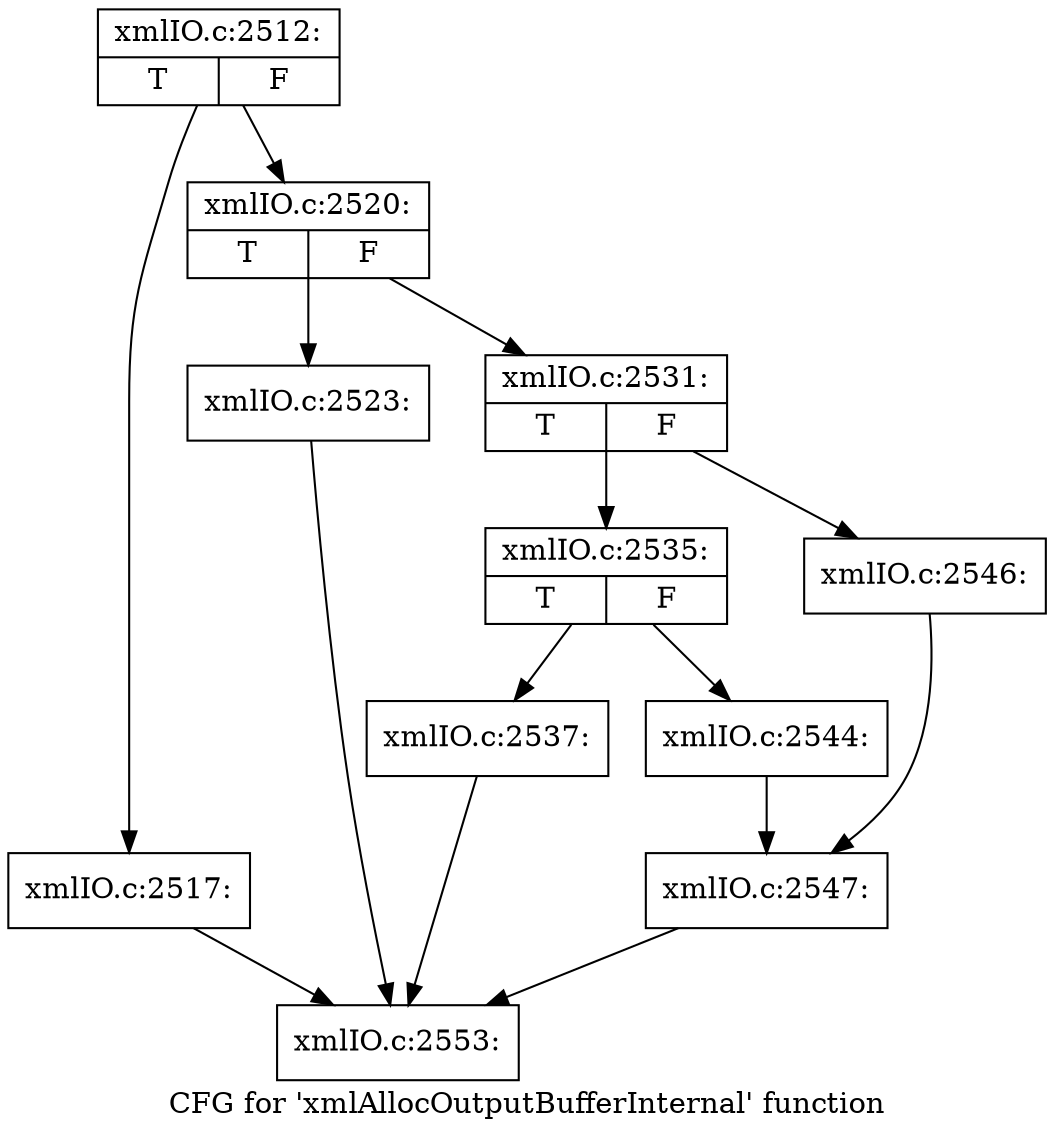 digraph "CFG for 'xmlAllocOutputBufferInternal' function" {
	label="CFG for 'xmlAllocOutputBufferInternal' function";

	Node0x520d9d0 [shape=record,label="{xmlIO.c:2512:|{<s0>T|<s1>F}}"];
	Node0x520d9d0 -> Node0x527df20;
	Node0x520d9d0 -> Node0x527df70;
	Node0x527df20 [shape=record,label="{xmlIO.c:2517:}"];
	Node0x527df20 -> Node0x5275ec0;
	Node0x527df70 [shape=record,label="{xmlIO.c:2520:|{<s0>T|<s1>F}}"];
	Node0x527df70 -> Node0x5289fb0;
	Node0x527df70 -> Node0x528a000;
	Node0x5289fb0 [shape=record,label="{xmlIO.c:2523:}"];
	Node0x5289fb0 -> Node0x5275ec0;
	Node0x528a000 [shape=record,label="{xmlIO.c:2531:|{<s0>T|<s1>F}}"];
	Node0x528a000 -> Node0x528add0;
	Node0x528a000 -> Node0x528ae70;
	Node0x528add0 [shape=record,label="{xmlIO.c:2535:|{<s0>T|<s1>F}}"];
	Node0x528add0 -> Node0x528b4d0;
	Node0x528add0 -> Node0x528b520;
	Node0x528b4d0 [shape=record,label="{xmlIO.c:2537:}"];
	Node0x528b4d0 -> Node0x5275ec0;
	Node0x528b520 [shape=record,label="{xmlIO.c:2544:}"];
	Node0x528b520 -> Node0x528ae20;
	Node0x528ae70 [shape=record,label="{xmlIO.c:2546:}"];
	Node0x528ae70 -> Node0x528ae20;
	Node0x528ae20 [shape=record,label="{xmlIO.c:2547:}"];
	Node0x528ae20 -> Node0x5275ec0;
	Node0x5275ec0 [shape=record,label="{xmlIO.c:2553:}"];
}
